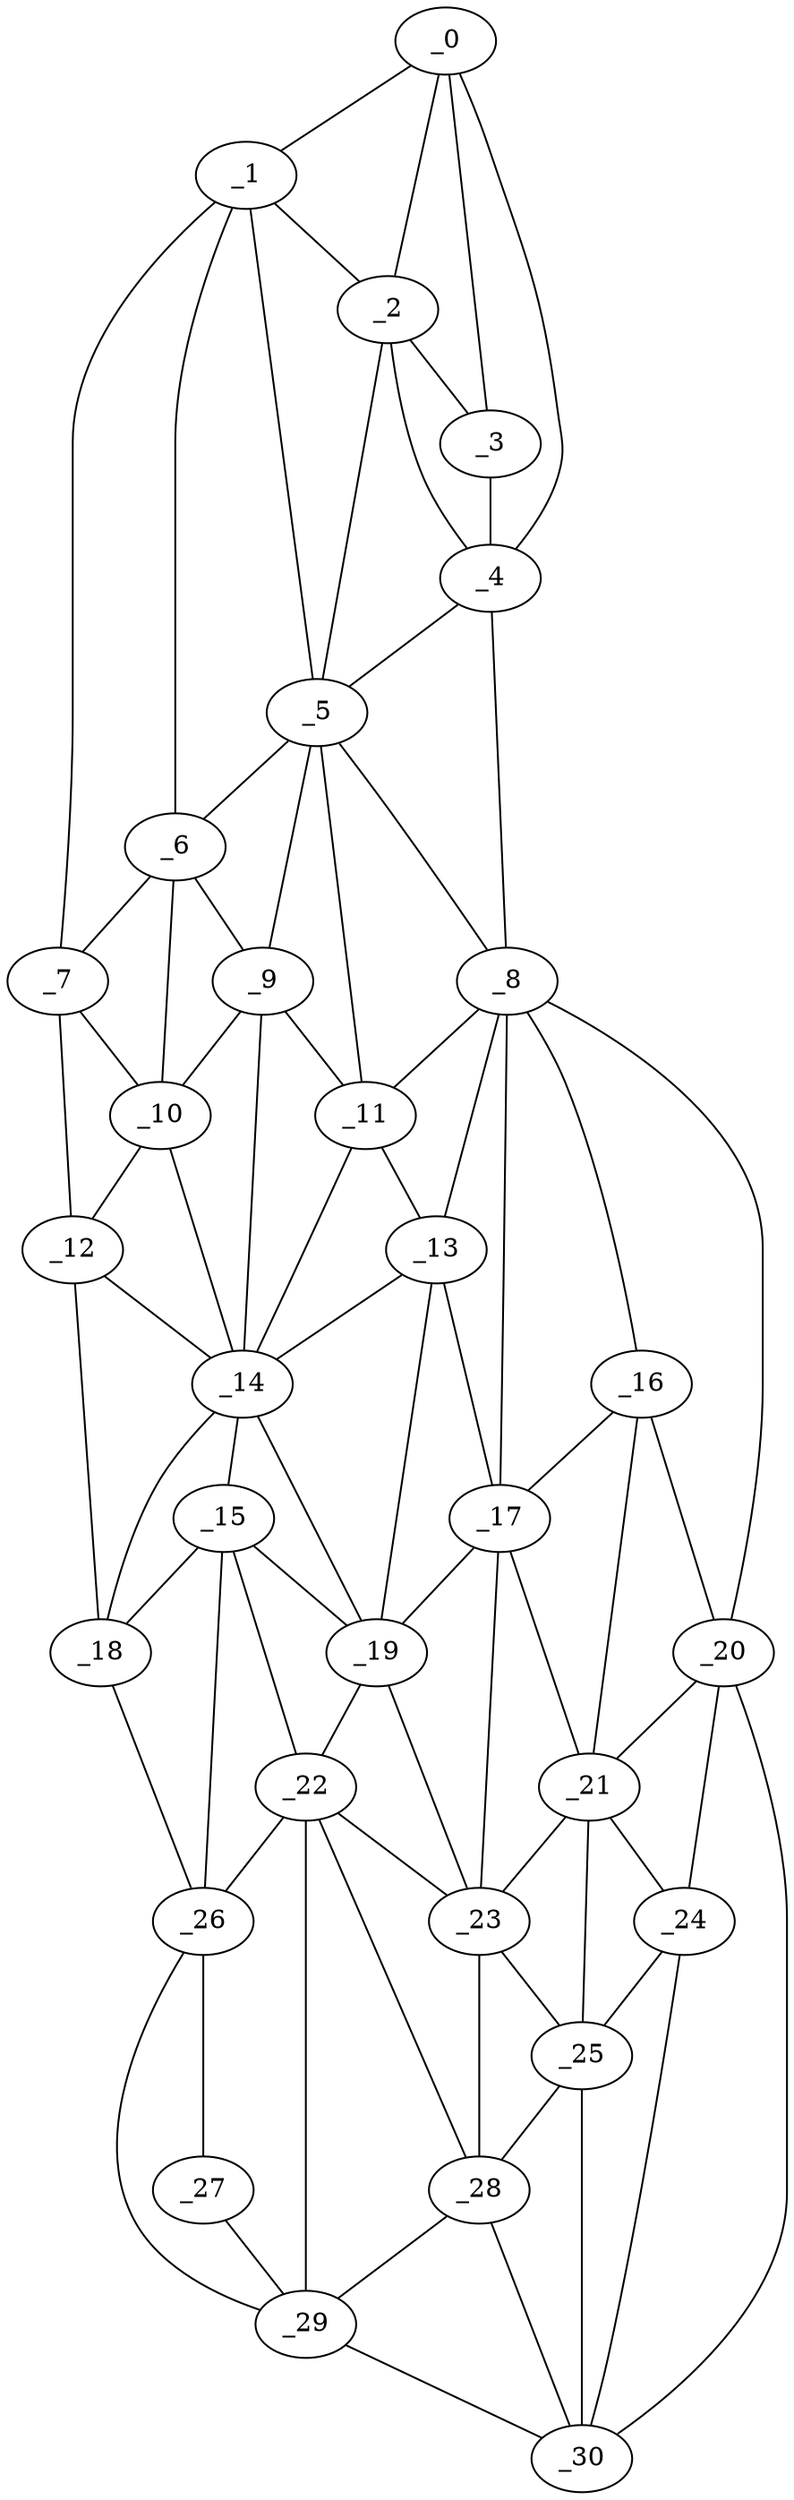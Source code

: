 graph "obj87__225.gxl" {
	_0	 [x=4,
		y=43];
	_1	 [x=7,
		y=52];
	_0 -- _1	 [valence=1];
	_2	 [x=26,
		y=44];
	_0 -- _2	 [valence=1];
	_3	 [x=28,
		y=39];
	_0 -- _3	 [valence=2];
	_4	 [x=38,
		y=34];
	_0 -- _4	 [valence=1];
	_1 -- _2	 [valence=2];
	_5	 [x=43,
		y=58];
	_1 -- _5	 [valence=2];
	_6	 [x=56,
		y=91];
	_1 -- _6	 [valence=2];
	_7	 [x=62,
		y=106];
	_1 -- _7	 [valence=1];
	_2 -- _3	 [valence=2];
	_2 -- _4	 [valence=2];
	_2 -- _5	 [valence=2];
	_3 -- _4	 [valence=1];
	_4 -- _5	 [valence=2];
	_8	 [x=63,
		y=28];
	_4 -- _8	 [valence=1];
	_5 -- _6	 [valence=1];
	_5 -- _8	 [valence=2];
	_9	 [x=69,
		y=71];
	_5 -- _9	 [valence=2];
	_11	 [x=71,
		y=62];
	_5 -- _11	 [valence=2];
	_6 -- _7	 [valence=1];
	_6 -- _9	 [valence=2];
	_10	 [x=70,
		y=103];
	_6 -- _10	 [valence=1];
	_7 -- _10	 [valence=2];
	_12	 [x=75,
		y=105];
	_7 -- _12	 [valence=1];
	_8 -- _11	 [valence=2];
	_13	 [x=79,
		y=59];
	_8 -- _13	 [valence=2];
	_16	 [x=91,
		y=33];
	_8 -- _16	 [valence=2];
	_17	 [x=91,
		y=45];
	_8 -- _17	 [valence=1];
	_20	 [x=95,
		y=31];
	_8 -- _20	 [valence=1];
	_9 -- _10	 [valence=2];
	_9 -- _11	 [valence=1];
	_14	 [x=84,
		y=70];
	_9 -- _14	 [valence=2];
	_10 -- _12	 [valence=2];
	_10 -- _14	 [valence=2];
	_11 -- _13	 [valence=2];
	_11 -- _14	 [valence=2];
	_12 -- _14	 [valence=2];
	_18	 [x=91,
		y=102];
	_12 -- _18	 [valence=1];
	_13 -- _14	 [valence=1];
	_13 -- _17	 [valence=2];
	_19	 [x=92,
		y=57];
	_13 -- _19	 [valence=2];
	_15	 [x=89,
		y=70];
	_14 -- _15	 [valence=2];
	_14 -- _18	 [valence=1];
	_14 -- _19	 [valence=2];
	_15 -- _18	 [valence=2];
	_15 -- _19	 [valence=1];
	_22	 [x=102,
		y=67];
	_15 -- _22	 [valence=2];
	_26	 [x=112,
		y=96];
	_15 -- _26	 [valence=2];
	_16 -- _17	 [valence=2];
	_16 -- _20	 [valence=2];
	_21	 [x=101,
		y=41];
	_16 -- _21	 [valence=2];
	_17 -- _19	 [valence=2];
	_17 -- _21	 [valence=2];
	_23	 [x=106,
		y=51];
	_17 -- _23	 [valence=1];
	_18 -- _26	 [valence=1];
	_19 -- _22	 [valence=1];
	_19 -- _23	 [valence=2];
	_20 -- _21	 [valence=2];
	_24	 [x=109,
		y=39];
	_20 -- _24	 [valence=2];
	_30	 [x=123,
		y=44];
	_20 -- _30	 [valence=1];
	_21 -- _23	 [valence=2];
	_21 -- _24	 [valence=2];
	_25	 [x=112,
		y=44];
	_21 -- _25	 [valence=2];
	_22 -- _23	 [valence=2];
	_22 -- _26	 [valence=1];
	_28	 [x=121,
		y=54];
	_22 -- _28	 [valence=2];
	_29	 [x=121,
		y=82];
	_22 -- _29	 [valence=2];
	_23 -- _25	 [valence=2];
	_23 -- _28	 [valence=1];
	_24 -- _25	 [valence=2];
	_24 -- _30	 [valence=2];
	_25 -- _28	 [valence=2];
	_25 -- _30	 [valence=1];
	_27	 [x=120,
		y=89];
	_26 -- _27	 [valence=1];
	_26 -- _29	 [valence=2];
	_27 -- _29	 [valence=1];
	_28 -- _29	 [valence=2];
	_28 -- _30	 [valence=2];
	_29 -- _30	 [valence=1];
}
